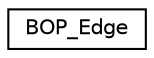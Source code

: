 digraph G
{
  edge [fontname="Helvetica",fontsize="10",labelfontname="Helvetica",labelfontsize="10"];
  node [fontname="Helvetica",fontsize="10",shape=record];
  rankdir=LR;
  Node1 [label="BOP_Edge",height=0.2,width=0.4,color="black", fillcolor="white", style="filled",URL="$dc/d82/classBOP__Edge.html"];
}
